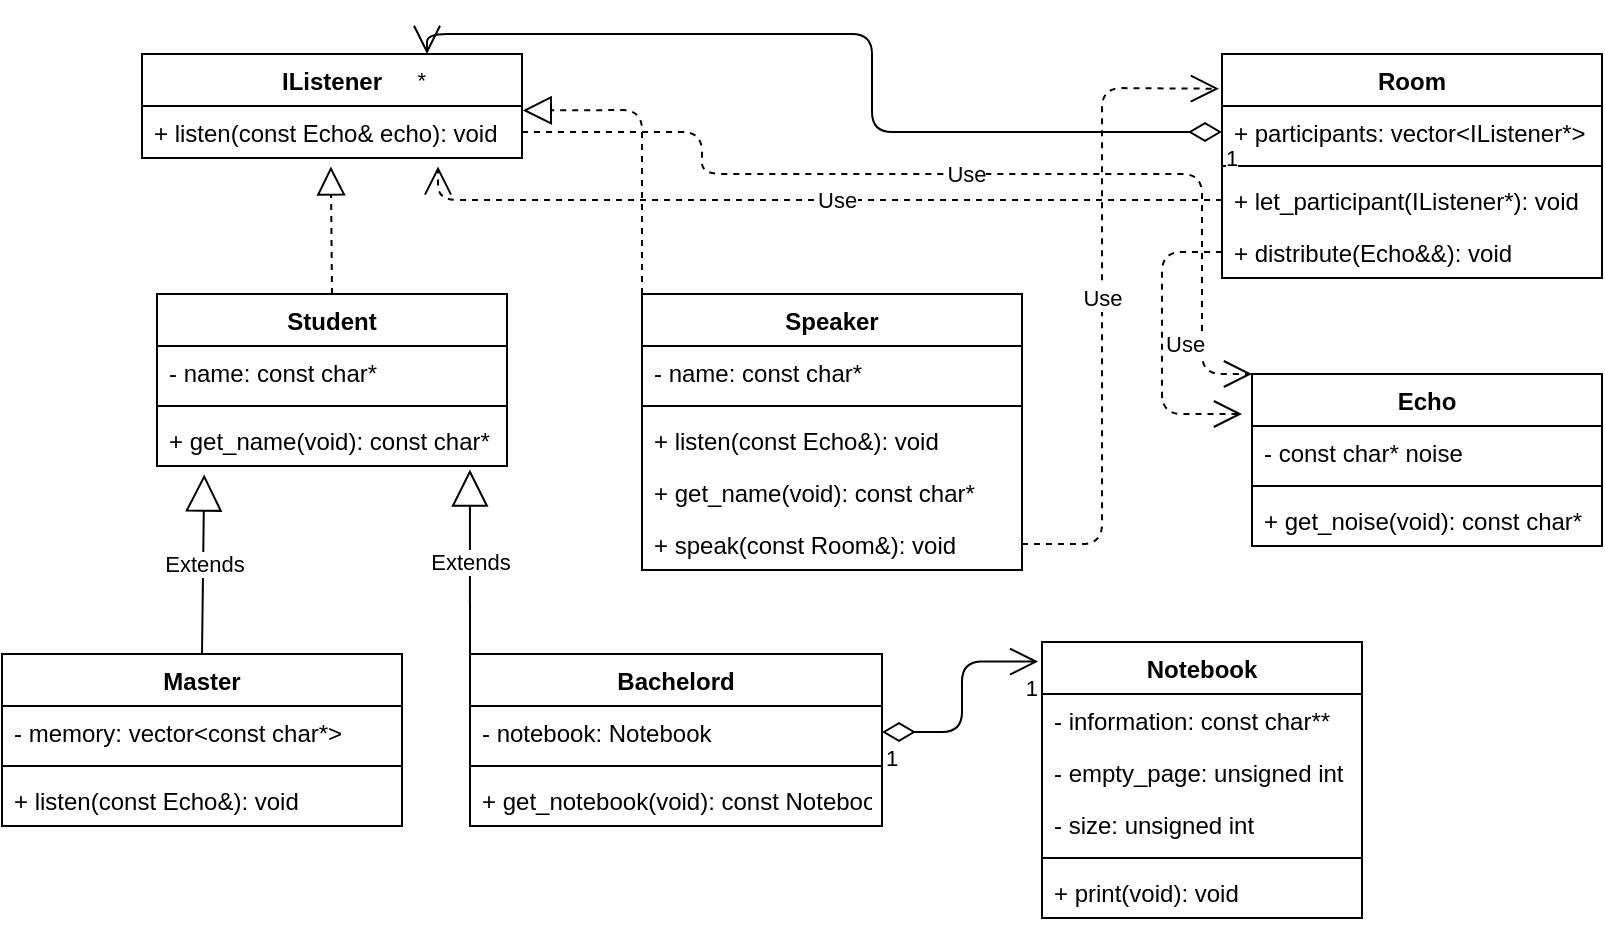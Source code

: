 <mxfile version="15.3.5" type="github">
  <diagram id="tt0GI8Z6bodVGkW7bVP3" name="Page-1">
    <mxGraphModel dx="1038" dy="579" grid="1" gridSize="10" guides="1" tooltips="1" connect="1" arrows="1" fold="1" page="1" pageScale="1" pageWidth="827" pageHeight="1169" math="0" shadow="0">
      <root>
        <mxCell id="0" />
        <mxCell id="1" parent="0" />
        <mxCell id="Qsi2ndbigSoOBBqly5XJ-3" value="IListener" style="swimlane;fontStyle=1;childLayout=stackLayout;horizontal=1;startSize=26;fillColor=none;horizontalStack=0;resizeParent=1;resizeParentMax=0;resizeLast=0;collapsible=1;marginBottom=0;hachureGap=4;pointerEvents=0;" parent="1" vertex="1">
          <mxGeometry x="90" y="40" width="190" height="52" as="geometry">
            <mxRectangle x="90" y="50" width="80" height="26" as="alternateBounds" />
          </mxGeometry>
        </mxCell>
        <mxCell id="Qsi2ndbigSoOBBqly5XJ-4" value="+ listen(const Echo&amp; echo): void" style="text;strokeColor=none;fillColor=none;align=left;verticalAlign=top;spacingLeft=4;spacingRight=4;overflow=hidden;rotatable=0;points=[[0,0.5],[1,0.5]];portConstraint=eastwest;" parent="Qsi2ndbigSoOBBqly5XJ-3" vertex="1">
          <mxGeometry y="26" width="190" height="26" as="geometry" />
        </mxCell>
        <mxCell id="Qsi2ndbigSoOBBqly5XJ-7" value="Student" style="swimlane;fontStyle=1;align=center;verticalAlign=top;childLayout=stackLayout;horizontal=1;startSize=26;horizontalStack=0;resizeParent=1;resizeParentMax=0;resizeLast=0;collapsible=1;marginBottom=0;hachureGap=4;pointerEvents=0;" parent="1" vertex="1">
          <mxGeometry x="97.5" y="160" width="175" height="86" as="geometry" />
        </mxCell>
        <mxCell id="Qsi2ndbigSoOBBqly5XJ-8" value="- name: const char*" style="text;strokeColor=none;fillColor=none;align=left;verticalAlign=top;spacingLeft=4;spacingRight=4;overflow=hidden;rotatable=0;points=[[0,0.5],[1,0.5]];portConstraint=eastwest;" parent="Qsi2ndbigSoOBBqly5XJ-7" vertex="1">
          <mxGeometry y="26" width="175" height="26" as="geometry" />
        </mxCell>
        <mxCell id="Qsi2ndbigSoOBBqly5XJ-9" value="" style="line;strokeWidth=1;fillColor=none;align=left;verticalAlign=middle;spacingTop=-1;spacingLeft=3;spacingRight=3;rotatable=0;labelPosition=right;points=[];portConstraint=eastwest;" parent="Qsi2ndbigSoOBBqly5XJ-7" vertex="1">
          <mxGeometry y="52" width="175" height="8" as="geometry" />
        </mxCell>
        <mxCell id="Qsi2ndbigSoOBBqly5XJ-10" value="+ get_name(void): const char*" style="text;strokeColor=none;fillColor=none;align=left;verticalAlign=top;spacingLeft=4;spacingRight=4;overflow=hidden;rotatable=0;points=[[0,0.5],[1,0.5]];portConstraint=eastwest;" parent="Qsi2ndbigSoOBBqly5XJ-7" vertex="1">
          <mxGeometry y="60" width="175" height="26" as="geometry" />
        </mxCell>
        <mxCell id="Qsi2ndbigSoOBBqly5XJ-11" value="Master" style="swimlane;fontStyle=1;align=center;verticalAlign=top;childLayout=stackLayout;horizontal=1;startSize=26;horizontalStack=0;resizeParent=1;resizeParentMax=0;resizeLast=0;collapsible=1;marginBottom=0;hachureGap=4;pointerEvents=0;" parent="1" vertex="1">
          <mxGeometry x="20" y="340" width="200" height="86" as="geometry" />
        </mxCell>
        <mxCell id="Qsi2ndbigSoOBBqly5XJ-12" value="- memory: vector&lt;const char*&gt;" style="text;strokeColor=none;fillColor=none;align=left;verticalAlign=top;spacingLeft=4;spacingRight=4;overflow=hidden;rotatable=0;points=[[0,0.5],[1,0.5]];portConstraint=eastwest;" parent="Qsi2ndbigSoOBBqly5XJ-11" vertex="1">
          <mxGeometry y="26" width="200" height="26" as="geometry" />
        </mxCell>
        <mxCell id="Qsi2ndbigSoOBBqly5XJ-13" value="" style="line;strokeWidth=1;fillColor=none;align=left;verticalAlign=middle;spacingTop=-1;spacingLeft=3;spacingRight=3;rotatable=0;labelPosition=right;points=[];portConstraint=eastwest;" parent="Qsi2ndbigSoOBBqly5XJ-11" vertex="1">
          <mxGeometry y="52" width="200" height="8" as="geometry" />
        </mxCell>
        <mxCell id="Qsi2ndbigSoOBBqly5XJ-14" value="+ listen(const Echo&amp;): void" style="text;strokeColor=none;fillColor=none;align=left;verticalAlign=top;spacingLeft=4;spacingRight=4;overflow=hidden;rotatable=0;points=[[0,0.5],[1,0.5]];portConstraint=eastwest;" parent="Qsi2ndbigSoOBBqly5XJ-11" vertex="1">
          <mxGeometry y="60" width="200" height="26" as="geometry" />
        </mxCell>
        <mxCell id="Qsi2ndbigSoOBBqly5XJ-15" value="Bachelord" style="swimlane;fontStyle=1;align=center;verticalAlign=top;childLayout=stackLayout;horizontal=1;startSize=26;horizontalStack=0;resizeParent=1;resizeParentMax=0;resizeLast=0;collapsible=1;marginBottom=0;hachureGap=4;pointerEvents=0;" parent="1" vertex="1">
          <mxGeometry x="254" y="340" width="206" height="86" as="geometry" />
        </mxCell>
        <mxCell id="Qsi2ndbigSoOBBqly5XJ-16" value="- notebook: Notebook" style="text;strokeColor=none;fillColor=none;align=left;verticalAlign=top;spacingLeft=4;spacingRight=4;overflow=hidden;rotatable=0;points=[[0,0.5],[1,0.5]];portConstraint=eastwest;" parent="Qsi2ndbigSoOBBqly5XJ-15" vertex="1">
          <mxGeometry y="26" width="206" height="26" as="geometry" />
        </mxCell>
        <mxCell id="Qsi2ndbigSoOBBqly5XJ-17" value="" style="line;strokeWidth=1;fillColor=none;align=left;verticalAlign=middle;spacingTop=-1;spacingLeft=3;spacingRight=3;rotatable=0;labelPosition=right;points=[];portConstraint=eastwest;" parent="Qsi2ndbigSoOBBqly5XJ-15" vertex="1">
          <mxGeometry y="52" width="206" height="8" as="geometry" />
        </mxCell>
        <mxCell id="Qsi2ndbigSoOBBqly5XJ-18" value="+ get_notebook(void): const Notebook&amp;" style="text;strokeColor=none;fillColor=none;align=left;verticalAlign=top;spacingLeft=4;spacingRight=4;overflow=hidden;rotatable=0;points=[[0,0.5],[1,0.5]];portConstraint=eastwest;" parent="Qsi2ndbigSoOBBqly5XJ-15" vertex="1">
          <mxGeometry y="60" width="206" height="26" as="geometry" />
        </mxCell>
        <object label="Notebook" id="Qsi2ndbigSoOBBqly5XJ-19">
          <mxCell style="swimlane;fontStyle=1;align=center;verticalAlign=top;childLayout=stackLayout;horizontal=1;startSize=26;horizontalStack=0;resizeParent=1;resizeParentMax=0;resizeLast=0;collapsible=1;marginBottom=0;hachureGap=4;pointerEvents=0;" parent="1" vertex="1">
            <mxGeometry x="540" y="334" width="160" height="138" as="geometry" />
          </mxCell>
        </object>
        <mxCell id="Qsi2ndbigSoOBBqly5XJ-25" value="- information: const char**" style="text;strokeColor=none;fillColor=none;align=left;verticalAlign=top;spacingLeft=4;spacingRight=4;overflow=hidden;rotatable=0;points=[[0,0.5],[1,0.5]];portConstraint=eastwest;" parent="Qsi2ndbigSoOBBqly5XJ-19" vertex="1">
          <mxGeometry y="26" width="160" height="26" as="geometry" />
        </mxCell>
        <mxCell id="Qsi2ndbigSoOBBqly5XJ-24" value="- empty_page: unsigned int" style="text;strokeColor=none;fillColor=none;align=left;verticalAlign=top;spacingLeft=4;spacingRight=4;overflow=hidden;rotatable=0;points=[[0,0.5],[1,0.5]];portConstraint=eastwest;" parent="Qsi2ndbigSoOBBqly5XJ-19" vertex="1">
          <mxGeometry y="52" width="160" height="26" as="geometry" />
        </mxCell>
        <mxCell id="Qsi2ndbigSoOBBqly5XJ-20" value="- size: unsigned int" style="text;strokeColor=none;fillColor=none;align=left;verticalAlign=top;spacingLeft=4;spacingRight=4;overflow=hidden;rotatable=0;points=[[0,0.5],[1,0.5]];portConstraint=eastwest;" parent="Qsi2ndbigSoOBBqly5XJ-19" vertex="1">
          <mxGeometry y="78" width="160" height="26" as="geometry" />
        </mxCell>
        <mxCell id="Qsi2ndbigSoOBBqly5XJ-21" value="" style="line;strokeWidth=1;fillColor=none;align=left;verticalAlign=middle;spacingTop=-1;spacingLeft=3;spacingRight=3;rotatable=0;labelPosition=right;points=[];portConstraint=eastwest;" parent="Qsi2ndbigSoOBBqly5XJ-19" vertex="1">
          <mxGeometry y="104" width="160" height="8" as="geometry" />
        </mxCell>
        <mxCell id="Qsi2ndbigSoOBBqly5XJ-22" value="+ print(void): void" style="text;strokeColor=none;fillColor=none;align=left;verticalAlign=top;spacingLeft=4;spacingRight=4;overflow=hidden;rotatable=0;points=[[0,0.5],[1,0.5]];portConstraint=eastwest;" parent="Qsi2ndbigSoOBBqly5XJ-19" vertex="1">
          <mxGeometry y="112" width="160" height="26" as="geometry" />
        </mxCell>
        <mxCell id="Qsi2ndbigSoOBBqly5XJ-26" value="Speaker" style="swimlane;fontStyle=1;align=center;verticalAlign=top;childLayout=stackLayout;horizontal=1;startSize=26;horizontalStack=0;resizeParent=1;resizeParentMax=0;resizeLast=0;collapsible=1;marginBottom=0;hachureGap=4;pointerEvents=0;" parent="1" vertex="1">
          <mxGeometry x="340" y="160" width="190" height="138" as="geometry" />
        </mxCell>
        <mxCell id="Qsi2ndbigSoOBBqly5XJ-27" value="- name: const char*" style="text;strokeColor=none;fillColor=none;align=left;verticalAlign=top;spacingLeft=4;spacingRight=4;overflow=hidden;rotatable=0;points=[[0,0.5],[1,0.5]];portConstraint=eastwest;" parent="Qsi2ndbigSoOBBqly5XJ-26" vertex="1">
          <mxGeometry y="26" width="190" height="26" as="geometry" />
        </mxCell>
        <mxCell id="Qsi2ndbigSoOBBqly5XJ-28" value="" style="line;strokeWidth=1;fillColor=none;align=left;verticalAlign=middle;spacingTop=-1;spacingLeft=3;spacingRight=3;rotatable=0;labelPosition=right;points=[];portConstraint=eastwest;" parent="Qsi2ndbigSoOBBqly5XJ-26" vertex="1">
          <mxGeometry y="52" width="190" height="8" as="geometry" />
        </mxCell>
        <mxCell id="Qsi2ndbigSoOBBqly5XJ-29" value="+ listen(const Echo&amp;): void" style="text;strokeColor=none;fillColor=none;align=left;verticalAlign=top;spacingLeft=4;spacingRight=4;overflow=hidden;rotatable=0;points=[[0,0.5],[1,0.5]];portConstraint=eastwest;" parent="Qsi2ndbigSoOBBqly5XJ-26" vertex="1">
          <mxGeometry y="60" width="190" height="26" as="geometry" />
        </mxCell>
        <mxCell id="Qsi2ndbigSoOBBqly5XJ-54" value="+ get_name(void): const char*" style="text;strokeColor=none;fillColor=none;align=left;verticalAlign=top;spacingLeft=4;spacingRight=4;overflow=hidden;rotatable=0;points=[[0,0.5],[1,0.5]];portConstraint=eastwest;hachureGap=4;pointerEvents=0;" parent="Qsi2ndbigSoOBBqly5XJ-26" vertex="1">
          <mxGeometry y="86" width="190" height="26" as="geometry" />
        </mxCell>
        <mxCell id="Qsi2ndbigSoOBBqly5XJ-30" value="+ speak(const Room&amp;): void" style="text;strokeColor=none;fillColor=none;align=left;verticalAlign=top;spacingLeft=4;spacingRight=4;overflow=hidden;rotatable=0;points=[[0,0.5],[1,0.5]];portConstraint=eastwest;" parent="Qsi2ndbigSoOBBqly5XJ-26" vertex="1">
          <mxGeometry y="112" width="190" height="26" as="geometry" />
        </mxCell>
        <mxCell id="Qsi2ndbigSoOBBqly5XJ-31" value="Room" style="swimlane;fontStyle=1;align=center;verticalAlign=top;childLayout=stackLayout;horizontal=1;startSize=26;horizontalStack=0;resizeParent=1;resizeParentMax=0;resizeLast=0;collapsible=1;marginBottom=0;hachureGap=4;pointerEvents=0;" parent="1" vertex="1">
          <mxGeometry x="630" y="40" width="190" height="112" as="geometry" />
        </mxCell>
        <mxCell id="Qsi2ndbigSoOBBqly5XJ-32" value="+ participants: vector&lt;IListener*&gt;" style="text;strokeColor=none;fillColor=none;align=left;verticalAlign=top;spacingLeft=4;spacingRight=4;overflow=hidden;rotatable=0;points=[[0,0.5],[1,0.5]];portConstraint=eastwest;" parent="Qsi2ndbigSoOBBqly5XJ-31" vertex="1">
          <mxGeometry y="26" width="190" height="26" as="geometry" />
        </mxCell>
        <mxCell id="Qsi2ndbigSoOBBqly5XJ-33" value="" style="line;strokeWidth=1;fillColor=none;align=left;verticalAlign=middle;spacingTop=-1;spacingLeft=3;spacingRight=3;rotatable=0;labelPosition=right;points=[];portConstraint=eastwest;" parent="Qsi2ndbigSoOBBqly5XJ-31" vertex="1">
          <mxGeometry y="52" width="190" height="8" as="geometry" />
        </mxCell>
        <mxCell id="Qsi2ndbigSoOBBqly5XJ-34" value="+ let_participant(IListener*): void" style="text;strokeColor=none;fillColor=none;align=left;verticalAlign=top;spacingLeft=4;spacingRight=4;overflow=hidden;rotatable=0;points=[[0,0.5],[1,0.5]];portConstraint=eastwest;" parent="Qsi2ndbigSoOBBqly5XJ-31" vertex="1">
          <mxGeometry y="60" width="190" height="26" as="geometry" />
        </mxCell>
        <mxCell id="Qsi2ndbigSoOBBqly5XJ-35" value="+ distribute(Echo&amp;&amp;): void" style="text;strokeColor=none;fillColor=none;align=left;verticalAlign=top;spacingLeft=4;spacingRight=4;overflow=hidden;rotatable=0;points=[[0,0.5],[1,0.5]];portConstraint=eastwest;" parent="Qsi2ndbigSoOBBqly5XJ-31" vertex="1">
          <mxGeometry y="86" width="190" height="26" as="geometry" />
        </mxCell>
        <mxCell id="Qsi2ndbigSoOBBqly5XJ-36" value="Echo" style="swimlane;fontStyle=1;align=center;verticalAlign=top;childLayout=stackLayout;horizontal=1;startSize=26;horizontalStack=0;resizeParent=1;resizeParentMax=0;resizeLast=0;collapsible=1;marginBottom=0;hachureGap=4;pointerEvents=0;" parent="1" vertex="1">
          <mxGeometry x="645" y="200" width="175" height="86" as="geometry" />
        </mxCell>
        <mxCell id="Qsi2ndbigSoOBBqly5XJ-37" value="- const char* noise" style="text;strokeColor=none;fillColor=none;align=left;verticalAlign=top;spacingLeft=4;spacingRight=4;overflow=hidden;rotatable=0;points=[[0,0.5],[1,0.5]];portConstraint=eastwest;" parent="Qsi2ndbigSoOBBqly5XJ-36" vertex="1">
          <mxGeometry y="26" width="175" height="26" as="geometry" />
        </mxCell>
        <mxCell id="Qsi2ndbigSoOBBqly5XJ-38" value="" style="line;strokeWidth=1;fillColor=none;align=left;verticalAlign=middle;spacingTop=-1;spacingLeft=3;spacingRight=3;rotatable=0;labelPosition=right;points=[];portConstraint=eastwest;" parent="Qsi2ndbigSoOBBqly5XJ-36" vertex="1">
          <mxGeometry y="52" width="175" height="8" as="geometry" />
        </mxCell>
        <mxCell id="Qsi2ndbigSoOBBqly5XJ-39" value="+ get_noise(void): const char*" style="text;strokeColor=none;fillColor=none;align=left;verticalAlign=top;spacingLeft=4;spacingRight=4;overflow=hidden;rotatable=0;points=[[0,0.5],[1,0.5]];portConstraint=eastwest;" parent="Qsi2ndbigSoOBBqly5XJ-36" vertex="1">
          <mxGeometry y="60" width="175" height="26" as="geometry" />
        </mxCell>
        <mxCell id="Qsi2ndbigSoOBBqly5XJ-42" value="" style="endArrow=block;dashed=1;endFill=0;endSize=12;html=1;sourcePerimeterSpacing=8;targetPerimeterSpacing=8;exitX=0.5;exitY=0;exitDx=0;exitDy=0;entryX=0.497;entryY=1.162;entryDx=0;entryDy=0;entryPerimeter=0;" parent="1" source="Qsi2ndbigSoOBBqly5XJ-7" target="Qsi2ndbigSoOBBqly5XJ-4" edge="1">
          <mxGeometry width="160" relative="1" as="geometry">
            <mxPoint x="330" y="300" as="sourcePoint" />
            <mxPoint x="490" y="300" as="targetPoint" />
          </mxGeometry>
        </mxCell>
        <mxCell id="Qsi2ndbigSoOBBqly5XJ-43" value="Extends" style="endArrow=block;endSize=16;endFill=0;html=1;sourcePerimeterSpacing=8;targetPerimeterSpacing=8;exitX=0.5;exitY=0;exitDx=0;exitDy=0;entryX=0.135;entryY=1.162;entryDx=0;entryDy=0;entryPerimeter=0;" parent="1" source="Qsi2ndbigSoOBBqly5XJ-11" target="Qsi2ndbigSoOBBqly5XJ-10" edge="1">
          <mxGeometry width="160" relative="1" as="geometry">
            <mxPoint x="120" y="290" as="sourcePoint" />
            <mxPoint x="280" y="290" as="targetPoint" />
          </mxGeometry>
        </mxCell>
        <mxCell id="Qsi2ndbigSoOBBqly5XJ-44" value="Extends" style="endArrow=block;endSize=16;endFill=0;html=1;sourcePerimeterSpacing=8;targetPerimeterSpacing=8;exitX=0;exitY=0;exitDx=0;exitDy=0;entryX=0.894;entryY=1.069;entryDx=0;entryDy=0;entryPerimeter=0;" parent="1" source="Qsi2ndbigSoOBBqly5XJ-15" target="Qsi2ndbigSoOBBqly5XJ-10" edge="1">
          <mxGeometry width="160" relative="1" as="geometry">
            <mxPoint x="260" y="300" as="sourcePoint" />
            <mxPoint x="420" y="300" as="targetPoint" />
          </mxGeometry>
        </mxCell>
        <mxCell id="Qsi2ndbigSoOBBqly5XJ-45" value="" style="endArrow=block;dashed=1;endFill=0;endSize=12;html=1;sourcePerimeterSpacing=8;targetPerimeterSpacing=8;exitX=0;exitY=0;exitDx=0;exitDy=0;entryX=1.002;entryY=0.085;entryDx=0;entryDy=0;entryPerimeter=0;" parent="1" source="Qsi2ndbigSoOBBqly5XJ-26" target="Qsi2ndbigSoOBBqly5XJ-4" edge="1">
          <mxGeometry width="160" relative="1" as="geometry">
            <mxPoint x="430" y="110" as="sourcePoint" />
            <mxPoint x="590" y="110" as="targetPoint" />
            <Array as="points">
              <mxPoint x="340" y="68" />
            </Array>
          </mxGeometry>
        </mxCell>
        <mxCell id="Qsi2ndbigSoOBBqly5XJ-46" value="Use" style="endArrow=open;endSize=12;dashed=1;html=1;sourcePerimeterSpacing=8;targetPerimeterSpacing=8;exitX=1;exitY=0.5;exitDx=0;exitDy=0;entryX=-0.008;entryY=0.155;entryDx=0;entryDy=0;entryPerimeter=0;" parent="1" source="Qsi2ndbigSoOBBqly5XJ-30" target="Qsi2ndbigSoOBBqly5XJ-31" edge="1">
          <mxGeometry width="160" relative="1" as="geometry">
            <mxPoint x="500" y="40" as="sourcePoint" />
            <mxPoint x="660" y="40" as="targetPoint" />
            <Array as="points">
              <mxPoint x="570" y="285" />
              <mxPoint x="570" y="57" />
            </Array>
          </mxGeometry>
        </mxCell>
        <mxCell id="Qsi2ndbigSoOBBqly5XJ-47" value="Use" style="endArrow=open;endSize=12;dashed=1;html=1;sourcePerimeterSpacing=8;targetPerimeterSpacing=8;exitX=1;exitY=0.5;exitDx=0;exitDy=0;entryX=0;entryY=0;entryDx=0;entryDy=0;" parent="1" source="Qsi2ndbigSoOBBqly5XJ-4" target="Qsi2ndbigSoOBBqly5XJ-36" edge="1">
          <mxGeometry width="160" relative="1" as="geometry">
            <mxPoint x="310" y="110" as="sourcePoint" />
            <mxPoint x="470" y="110" as="targetPoint" />
            <Array as="points">
              <mxPoint x="370" y="79" />
              <mxPoint x="370" y="100" />
              <mxPoint x="620" y="100" />
              <mxPoint x="620" y="200" />
            </Array>
          </mxGeometry>
        </mxCell>
        <mxCell id="Qsi2ndbigSoOBBqly5XJ-51" value="Use" style="endArrow=open;endSize=12;dashed=1;html=1;sourcePerimeterSpacing=8;targetPerimeterSpacing=8;align=left;entryX=0.779;entryY=1.162;entryDx=0;entryDy=0;entryPerimeter=0;" parent="1" target="Qsi2ndbigSoOBBqly5XJ-4" edge="1">
          <mxGeometry width="160" relative="1" as="geometry">
            <mxPoint x="630" y="113" as="sourcePoint" />
            <mxPoint x="520" y="120" as="targetPoint" />
            <Array as="points">
              <mxPoint x="238" y="113" />
            </Array>
          </mxGeometry>
        </mxCell>
        <mxCell id="Qsi2ndbigSoOBBqly5XJ-52" value="Use" style="endArrow=open;endSize=12;dashed=1;html=1;sourcePerimeterSpacing=8;targetPerimeterSpacing=8;align=left;exitX=0;exitY=0.5;exitDx=0;exitDy=0;" parent="1" source="Qsi2ndbigSoOBBqly5XJ-35" edge="1">
          <mxGeometry width="160" relative="1" as="geometry">
            <mxPoint x="730" y="150" as="sourcePoint" />
            <mxPoint x="640" y="220" as="targetPoint" />
            <Array as="points">
              <mxPoint x="600" y="139" />
              <mxPoint x="600" y="220" />
            </Array>
          </mxGeometry>
        </mxCell>
        <mxCell id="SjZknTwEhxrC1H1zm50b-1" value="" style="endArrow=open;html=1;endSize=12;startArrow=diamondThin;startSize=14;startFill=0;edgeStyle=orthogonalEdgeStyle;sourcePerimeterSpacing=8;targetPerimeterSpacing=8;exitX=1;exitY=0.5;exitDx=0;exitDy=0;entryX=-0.012;entryY=0.071;entryDx=0;entryDy=0;entryPerimeter=0;" edge="1" parent="1" source="Qsi2ndbigSoOBBqly5XJ-16" target="Qsi2ndbigSoOBBqly5XJ-19">
          <mxGeometry relative="1" as="geometry">
            <mxPoint x="350" y="490" as="sourcePoint" />
            <mxPoint x="520" y="340" as="targetPoint" />
          </mxGeometry>
        </mxCell>
        <mxCell id="SjZknTwEhxrC1H1zm50b-2" value="1" style="edgeLabel;resizable=0;html=1;align=left;verticalAlign=top;" connectable="0" vertex="1" parent="SjZknTwEhxrC1H1zm50b-1">
          <mxGeometry x="-1" relative="1" as="geometry" />
        </mxCell>
        <mxCell id="SjZknTwEhxrC1H1zm50b-3" value="1" style="edgeLabel;resizable=0;html=1;align=right;verticalAlign=top;" connectable="0" vertex="1" parent="SjZknTwEhxrC1H1zm50b-1">
          <mxGeometry x="1" relative="1" as="geometry" />
        </mxCell>
        <mxCell id="SjZknTwEhxrC1H1zm50b-4" value="" style="endArrow=open;html=1;endSize=12;startArrow=diamondThin;startSize=14;startFill=0;edgeStyle=orthogonalEdgeStyle;sourcePerimeterSpacing=8;targetPerimeterSpacing=8;exitX=0;exitY=0.5;exitDx=0;exitDy=0;entryX=0.75;entryY=0;entryDx=0;entryDy=0;" edge="1" parent="1" source="Qsi2ndbigSoOBBqly5XJ-32" target="Qsi2ndbigSoOBBqly5XJ-3">
          <mxGeometry relative="1" as="geometry">
            <mxPoint x="380" y="30" as="sourcePoint" />
            <mxPoint x="540" y="30" as="targetPoint" />
            <Array as="points">
              <mxPoint x="455" y="79" />
              <mxPoint x="455" y="30" />
              <mxPoint x="233" y="30" />
            </Array>
          </mxGeometry>
        </mxCell>
        <mxCell id="SjZknTwEhxrC1H1zm50b-5" value="1" style="edgeLabel;resizable=0;html=1;align=left;verticalAlign=top;" connectable="0" vertex="1" parent="SjZknTwEhxrC1H1zm50b-4">
          <mxGeometry x="-1" relative="1" as="geometry" />
        </mxCell>
        <mxCell id="SjZknTwEhxrC1H1zm50b-6" value="*" style="edgeLabel;resizable=0;html=1;align=right;verticalAlign=top;" connectable="0" vertex="1" parent="SjZknTwEhxrC1H1zm50b-4">
          <mxGeometry x="1" relative="1" as="geometry" />
        </mxCell>
      </root>
    </mxGraphModel>
  </diagram>
</mxfile>
